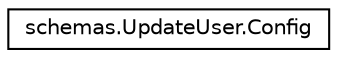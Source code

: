 digraph "Graphical Class Hierarchy"
{
 // LATEX_PDF_SIZE
  edge [fontname="Helvetica",fontsize="10",labelfontname="Helvetica",labelfontsize="10"];
  node [fontname="Helvetica",fontsize="10",shape=record];
  rankdir="LR";
  Node0 [label="schemas.UpdateUser.Config",height=0.2,width=0.4,color="black", fillcolor="white", style="filled",URL="$classschemas_1_1UpdateUser_1_1Config.html",tooltip=" "];
}
